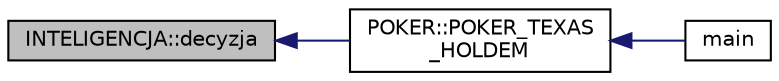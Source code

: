 digraph "INTELIGENCJA::decyzja"
{
  edge [fontname="Helvetica",fontsize="10",labelfontname="Helvetica",labelfontsize="10"];
  node [fontname="Helvetica",fontsize="10",shape=record];
  rankdir="LR";
  Node46 [label="INTELIGENCJA::decyzja",height=0.2,width=0.4,color="black", fillcolor="grey75", style="filled", fontcolor="black"];
  Node46 -> Node47 [dir="back",color="midnightblue",fontsize="10",style="solid",fontname="Helvetica"];
  Node47 [label="POKER::POKER_TEXAS\l_HOLDEM",height=0.2,width=0.4,color="black", fillcolor="white", style="filled",URL="$class_p_o_k_e_r.html#a1d4eb473893f8f365295141db9542078"];
  Node47 -> Node48 [dir="back",color="midnightblue",fontsize="10",style="solid",fontname="Helvetica"];
  Node48 [label="main",height=0.2,width=0.4,color="black", fillcolor="white", style="filled",URL="$_m_a_i_n_8cpp.html#ae66f6b31b5ad750f1fe042a706a4e3d4"];
}
